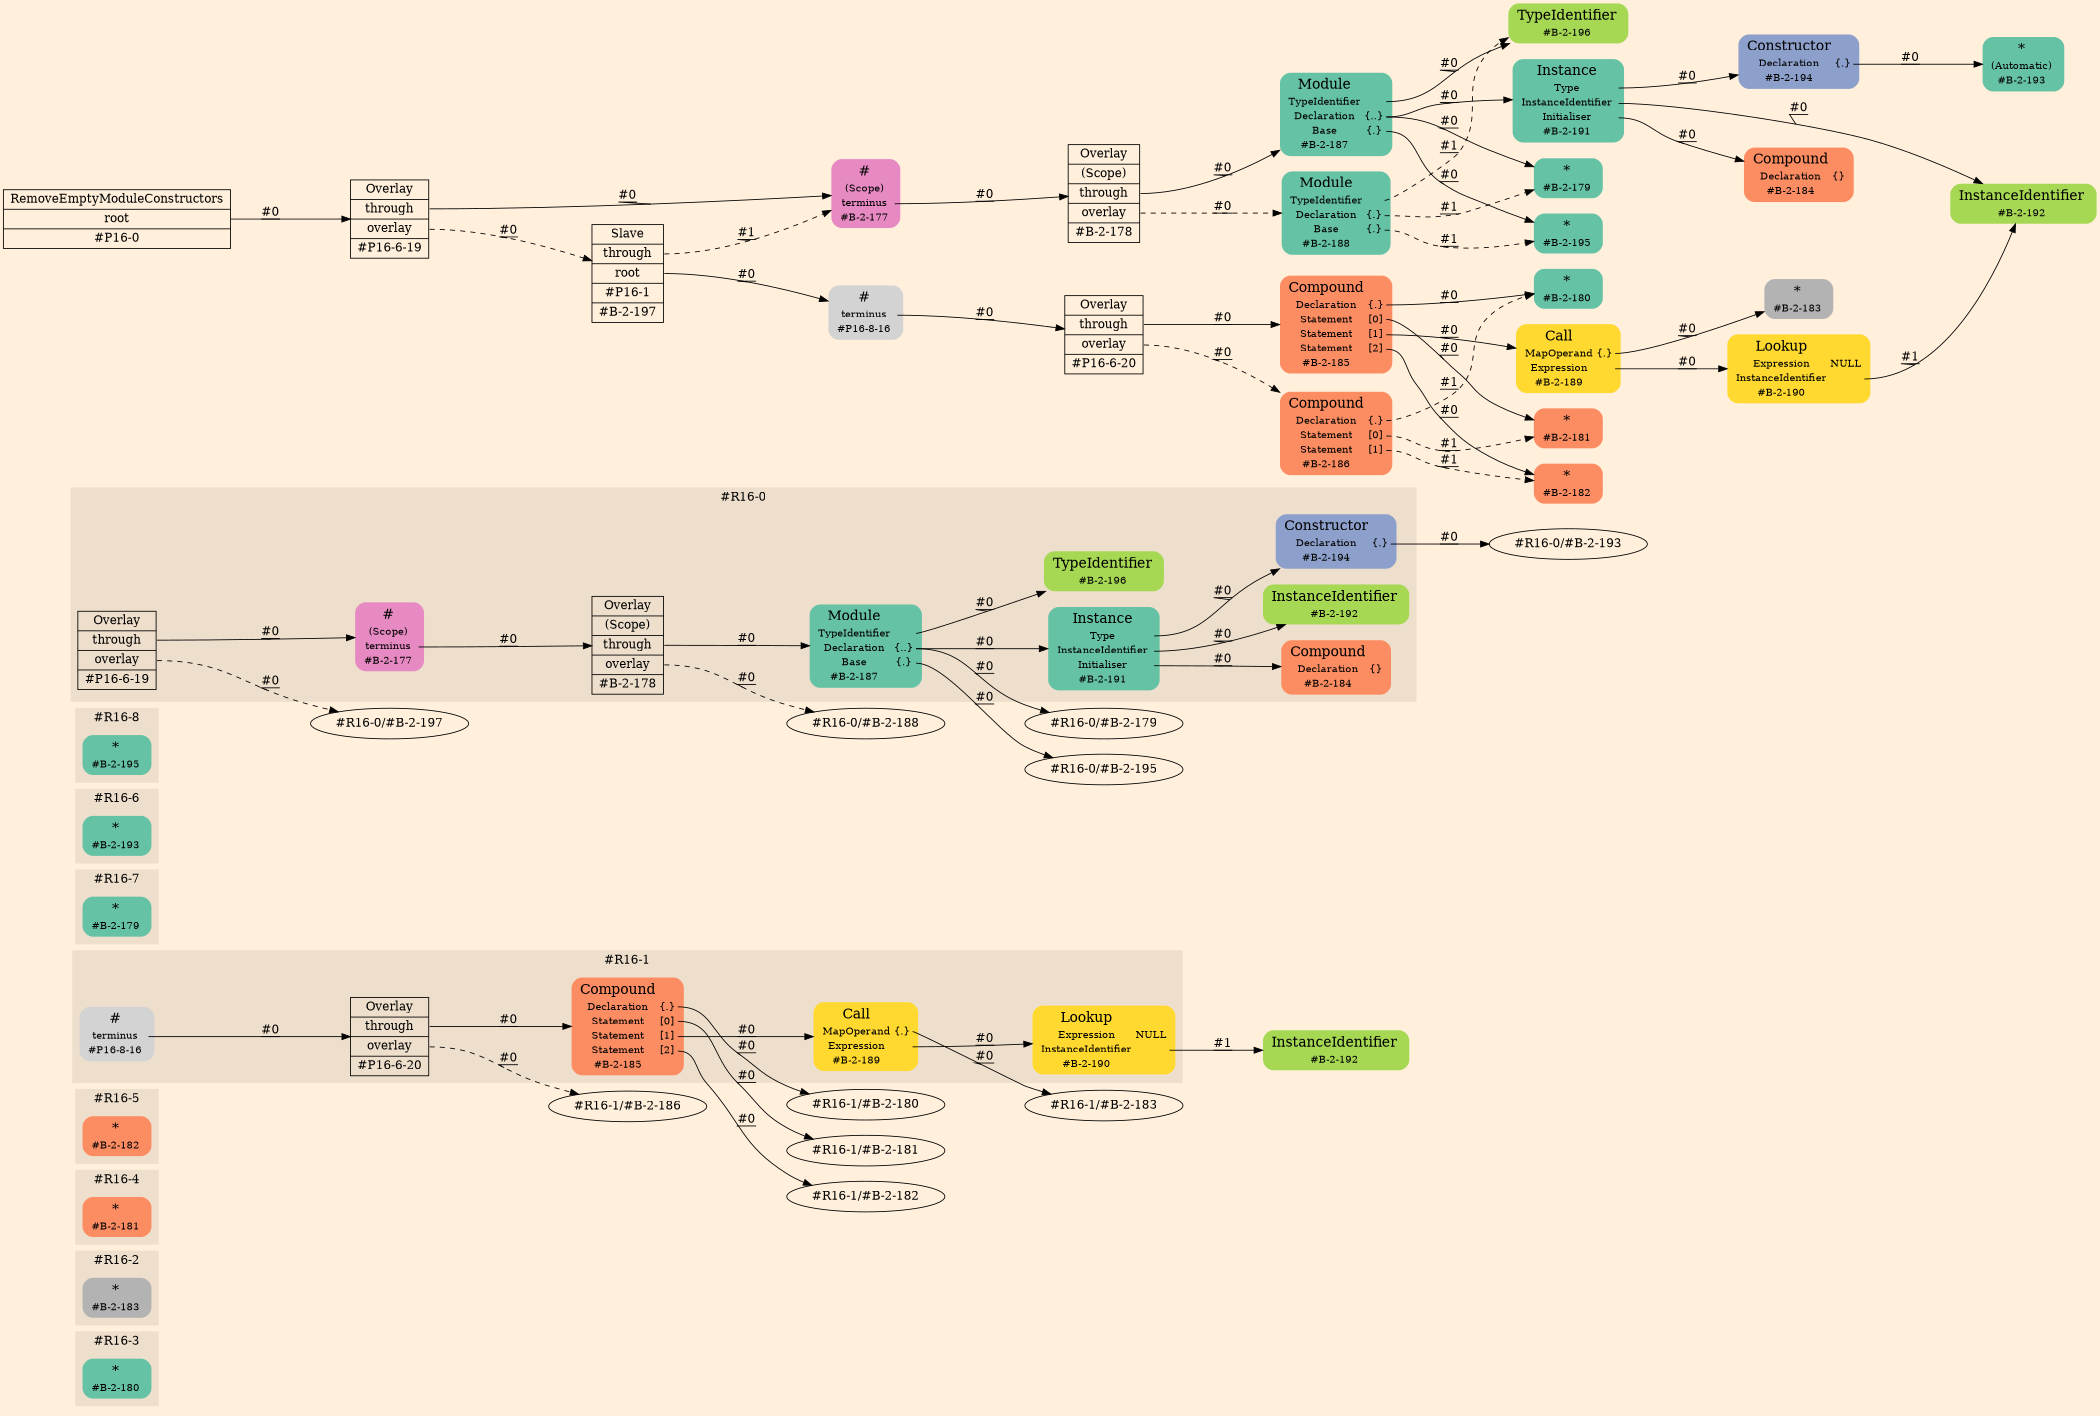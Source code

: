 digraph Inferno {
graph [
rankdir = "LR"
ranksep = 1.0
size = "14,20"
bgcolor = antiquewhite1
color = black
fontcolor = black
];
node [
];
subgraph "cluster#R16-3" {
label = "#R16-3"
style = "filled"
color = antiquewhite2
"#R16-3/#B-2-180" [
shape = "plaintext"
fillcolor = "/set28/1"
label = <<TABLE BORDER="0" CELLBORDER="0" CELLSPACING="0">
 <TR>
  <TD><FONT POINT-SIZE="16.0">*</FONT></TD>
  <TD></TD>
 </TR>
 <TR>
  <TD>#B-2-180</TD>
  <TD PORT="port0"></TD>
 </TR>
</TABLE>>
style = "rounded,filled"
fontsize = "12"
];
}
subgraph "cluster#R16-2" {
label = "#R16-2"
style = "filled"
color = antiquewhite2
"#R16-2/#B-2-183" [
shape = "plaintext"
fillcolor = "/set28/8"
label = <<TABLE BORDER="0" CELLBORDER="0" CELLSPACING="0">
 <TR>
  <TD><FONT POINT-SIZE="16.0">*</FONT></TD>
  <TD></TD>
 </TR>
 <TR>
  <TD>#B-2-183</TD>
  <TD PORT="port0"></TD>
 </TR>
</TABLE>>
style = "rounded,filled"
fontsize = "12"
];
}
subgraph "cluster#R16-4" {
label = "#R16-4"
style = "filled"
color = antiquewhite2
"#R16-4/#B-2-181" [
shape = "plaintext"
fillcolor = "/set28/2"
label = <<TABLE BORDER="0" CELLBORDER="0" CELLSPACING="0">
 <TR>
  <TD><FONT POINT-SIZE="16.0">*</FONT></TD>
  <TD></TD>
 </TR>
 <TR>
  <TD>#B-2-181</TD>
  <TD PORT="port0"></TD>
 </TR>
</TABLE>>
style = "rounded,filled"
fontsize = "12"
];
}
subgraph "cluster#R16-5" {
label = "#R16-5"
style = "filled"
color = antiquewhite2
"#R16-5/#B-2-182" [
shape = "plaintext"
fillcolor = "/set28/2"
label = <<TABLE BORDER="0" CELLBORDER="0" CELLSPACING="0">
 <TR>
  <TD><FONT POINT-SIZE="16.0">*</FONT></TD>
  <TD></TD>
 </TR>
 <TR>
  <TD>#B-2-182</TD>
  <TD PORT="port0"></TD>
 </TR>
</TABLE>>
style = "rounded,filled"
fontsize = "12"
];
}
subgraph "cluster#R16-1" {
label = "#R16-1"
style = "filled"
color = antiquewhite2
"#R16-1/#B-2-190" [
shape = "plaintext"
fillcolor = "/set28/6"
label = <<TABLE BORDER="0" CELLBORDER="0" CELLSPACING="0">
 <TR>
  <TD><FONT POINT-SIZE="16.0">Lookup</FONT></TD>
  <TD></TD>
 </TR>
 <TR>
  <TD>Expression</TD>
  <TD PORT="port0">NULL</TD>
 </TR>
 <TR>
  <TD>InstanceIdentifier</TD>
  <TD PORT="port1"></TD>
 </TR>
 <TR>
  <TD>#B-2-190</TD>
  <TD PORT="port2"></TD>
 </TR>
</TABLE>>
style = "rounded,filled"
fontsize = "12"
];
"#R16-1/#B-2-189" [
shape = "plaintext"
fillcolor = "/set28/6"
label = <<TABLE BORDER="0" CELLBORDER="0" CELLSPACING="0">
 <TR>
  <TD><FONT POINT-SIZE="16.0">Call</FONT></TD>
  <TD></TD>
 </TR>
 <TR>
  <TD>MapOperand</TD>
  <TD PORT="port0">{.}</TD>
 </TR>
 <TR>
  <TD>Expression</TD>
  <TD PORT="port1"></TD>
 </TR>
 <TR>
  <TD>#B-2-189</TD>
  <TD PORT="port2"></TD>
 </TR>
</TABLE>>
style = "rounded,filled"
fontsize = "12"
];
"#R16-1/#B-2-185" [
shape = "plaintext"
fillcolor = "/set28/2"
label = <<TABLE BORDER="0" CELLBORDER="0" CELLSPACING="0">
 <TR>
  <TD><FONT POINT-SIZE="16.0">Compound</FONT></TD>
  <TD></TD>
 </TR>
 <TR>
  <TD>Declaration</TD>
  <TD PORT="port0">{.}</TD>
 </TR>
 <TR>
  <TD>Statement</TD>
  <TD PORT="port1">[0]</TD>
 </TR>
 <TR>
  <TD>Statement</TD>
  <TD PORT="port2">[1]</TD>
 </TR>
 <TR>
  <TD>Statement</TD>
  <TD PORT="port3">[2]</TD>
 </TR>
 <TR>
  <TD>#B-2-185</TD>
  <TD PORT="port4"></TD>
 </TR>
</TABLE>>
style = "rounded,filled"
fontsize = "12"
];
"#R16-1/#P16-8-16" [
shape = "plaintext"
label = <<TABLE BORDER="0" CELLBORDER="0" CELLSPACING="0">
 <TR>
  <TD><FONT POINT-SIZE="16.0">#</FONT></TD>
  <TD></TD>
 </TR>
 <TR>
  <TD>terminus</TD>
  <TD PORT="port0"></TD>
 </TR>
 <TR>
  <TD>#P16-8-16</TD>
  <TD PORT="port1"></TD>
 </TR>
</TABLE>>
style = "rounded,filled"
fontsize = "12"
];
"#R16-1/#P16-6-20" [
shape = "record"
fillcolor = antiquewhite2
label = "<fixed> Overlay | <port0> through | <port1> overlay | <port2> #P16-6-20"
style = "filled"
fontsize = "14"
color = black
fontcolor = black
];
}
"#R16-1/#B-2-192" [
shape = "plaintext"
fillcolor = "/set28/5"
label = <<TABLE BORDER="0" CELLBORDER="0" CELLSPACING="0">
 <TR>
  <TD><FONT POINT-SIZE="16.0">InstanceIdentifier</FONT></TD>
  <TD></TD>
 </TR>
 <TR>
  <TD>#B-2-192</TD>
  <TD PORT="port0"></TD>
 </TR>
</TABLE>>
style = "rounded,filled"
fontsize = "12"
];
"#R16-1/#B-2-190":port1 -> "#R16-1/#B-2-192" [style="solid"
label = "#1"
decorate = true
color = black
fontcolor = black
];
"#R16-1/#B-2-189":port0 -> "#R16-1/#B-2-183" [style="solid"
label = "#0"
decorate = true
color = black
fontcolor = black
];
"#R16-1/#B-2-189":port1 -> "#R16-1/#B-2-190" [style="solid"
label = "#0"
decorate = true
color = black
fontcolor = black
];
"#R16-1/#B-2-185":port0 -> "#R16-1/#B-2-180" [style="solid"
label = "#0"
decorate = true
color = black
fontcolor = black
];
"#R16-1/#B-2-185":port1 -> "#R16-1/#B-2-181" [style="solid"
label = "#0"
decorate = true
color = black
fontcolor = black
];
"#R16-1/#B-2-185":port2 -> "#R16-1/#B-2-189" [style="solid"
label = "#0"
decorate = true
color = black
fontcolor = black
];
"#R16-1/#B-2-185":port3 -> "#R16-1/#B-2-182" [style="solid"
label = "#0"
decorate = true
color = black
fontcolor = black
];
"#R16-1/#P16-8-16":port0 -> "#R16-1/#P16-6-20" [style="solid"
label = "#0"
decorate = true
color = black
fontcolor = black
];
"#R16-1/#P16-6-20":port0 -> "#R16-1/#B-2-185" [style="solid"
label = "#0"
decorate = true
color = black
fontcolor = black
];
"#R16-1/#P16-6-20":port1 -> "#R16-1/#B-2-186" [style="dashed"
label = "#0"
decorate = true
color = black
fontcolor = black
];
subgraph "cluster#R16-7" {
label = "#R16-7"
style = "filled"
color = antiquewhite2
"#R16-7/#B-2-179" [
shape = "plaintext"
fillcolor = "/set28/1"
label = <<TABLE BORDER="0" CELLBORDER="0" CELLSPACING="0">
 <TR>
  <TD><FONT POINT-SIZE="16.0">*</FONT></TD>
  <TD></TD>
 </TR>
 <TR>
  <TD>#B-2-179</TD>
  <TD PORT="port0"></TD>
 </TR>
</TABLE>>
style = "rounded,filled"
fontsize = "12"
];
}
subgraph "cluster#R16-6" {
label = "#R16-6"
style = "filled"
color = antiquewhite2
"#R16-6/#B-2-193" [
shape = "plaintext"
fillcolor = "/set28/1"
label = <<TABLE BORDER="0" CELLBORDER="0" CELLSPACING="0">
 <TR>
  <TD><FONT POINT-SIZE="16.0">*</FONT></TD>
  <TD></TD>
 </TR>
 <TR>
  <TD>#B-2-193</TD>
  <TD PORT="port0"></TD>
 </TR>
</TABLE>>
style = "rounded,filled"
fontsize = "12"
];
}
subgraph "cluster#R16-8" {
label = "#R16-8"
style = "filled"
color = antiquewhite2
"#R16-8/#B-2-195" [
shape = "plaintext"
fillcolor = "/set28/1"
label = <<TABLE BORDER="0" CELLBORDER="0" CELLSPACING="0">
 <TR>
  <TD><FONT POINT-SIZE="16.0">*</FONT></TD>
  <TD></TD>
 </TR>
 <TR>
  <TD>#B-2-195</TD>
  <TD PORT="port0"></TD>
 </TR>
</TABLE>>
style = "rounded,filled"
fontsize = "12"
];
}
subgraph "cluster#R16-0" {
label = "#R16-0"
style = "filled"
color = antiquewhite2
"#R16-0/#B-2-194" [
shape = "plaintext"
fillcolor = "/set28/3"
label = <<TABLE BORDER="0" CELLBORDER="0" CELLSPACING="0">
 <TR>
  <TD><FONT POINT-SIZE="16.0">Constructor</FONT></TD>
  <TD></TD>
 </TR>
 <TR>
  <TD>Declaration</TD>
  <TD PORT="port0">{.}</TD>
 </TR>
 <TR>
  <TD>#B-2-194</TD>
  <TD PORT="port1"></TD>
 </TR>
</TABLE>>
style = "rounded,filled"
fontsize = "12"
];
"#R16-0/#B-2-177" [
shape = "plaintext"
fillcolor = "/set28/4"
label = <<TABLE BORDER="0" CELLBORDER="0" CELLSPACING="0">
 <TR>
  <TD><FONT POINT-SIZE="16.0">#</FONT></TD>
  <TD></TD>
 </TR>
 <TR>
  <TD>(Scope)</TD>
  <TD PORT="port0"></TD>
 </TR>
 <TR>
  <TD>terminus</TD>
  <TD PORT="port1"></TD>
 </TR>
 <TR>
  <TD>#B-2-177</TD>
  <TD PORT="port2"></TD>
 </TR>
</TABLE>>
style = "rounded,filled"
fontsize = "12"
];
"#R16-0/#B-2-196" [
shape = "plaintext"
fillcolor = "/set28/5"
label = <<TABLE BORDER="0" CELLBORDER="0" CELLSPACING="0">
 <TR>
  <TD><FONT POINT-SIZE="16.0">TypeIdentifier</FONT></TD>
  <TD></TD>
 </TR>
 <TR>
  <TD>#B-2-196</TD>
  <TD PORT="port0"></TD>
 </TR>
</TABLE>>
style = "rounded,filled"
fontsize = "12"
];
"#R16-0/#P16-6-19" [
shape = "record"
fillcolor = antiquewhite2
label = "<fixed> Overlay | <port0> through | <port1> overlay | <port2> #P16-6-19"
style = "filled"
fontsize = "14"
color = black
fontcolor = black
];
"#R16-0/#B-2-184" [
shape = "plaintext"
fillcolor = "/set28/2"
label = <<TABLE BORDER="0" CELLBORDER="0" CELLSPACING="0">
 <TR>
  <TD><FONT POINT-SIZE="16.0">Compound</FONT></TD>
  <TD></TD>
 </TR>
 <TR>
  <TD>Declaration</TD>
  <TD PORT="port0">{}</TD>
 </TR>
 <TR>
  <TD>#B-2-184</TD>
  <TD PORT="port1"></TD>
 </TR>
</TABLE>>
style = "rounded,filled"
fontsize = "12"
];
"#R16-0/#B-2-191" [
shape = "plaintext"
fillcolor = "/set28/1"
label = <<TABLE BORDER="0" CELLBORDER="0" CELLSPACING="0">
 <TR>
  <TD><FONT POINT-SIZE="16.0">Instance</FONT></TD>
  <TD></TD>
 </TR>
 <TR>
  <TD>Type</TD>
  <TD PORT="port0"></TD>
 </TR>
 <TR>
  <TD>InstanceIdentifier</TD>
  <TD PORT="port1"></TD>
 </TR>
 <TR>
  <TD>Initialiser</TD>
  <TD PORT="port2"></TD>
 </TR>
 <TR>
  <TD>#B-2-191</TD>
  <TD PORT="port3"></TD>
 </TR>
</TABLE>>
style = "rounded,filled"
fontsize = "12"
];
"#R16-0/#B-2-178" [
shape = "record"
fillcolor = antiquewhite2
label = "<fixed> Overlay | <port0> (Scope) | <port1> through | <port2> overlay | <port3> #B-2-178"
style = "filled"
fontsize = "14"
color = black
fontcolor = black
];
"#R16-0/#B-2-192" [
shape = "plaintext"
fillcolor = "/set28/5"
label = <<TABLE BORDER="0" CELLBORDER="0" CELLSPACING="0">
 <TR>
  <TD><FONT POINT-SIZE="16.0">InstanceIdentifier</FONT></TD>
  <TD></TD>
 </TR>
 <TR>
  <TD>#B-2-192</TD>
  <TD PORT="port0"></TD>
 </TR>
</TABLE>>
style = "rounded,filled"
fontsize = "12"
];
"#R16-0/#B-2-187" [
shape = "plaintext"
fillcolor = "/set28/1"
label = <<TABLE BORDER="0" CELLBORDER="0" CELLSPACING="0">
 <TR>
  <TD><FONT POINT-SIZE="16.0">Module</FONT></TD>
  <TD></TD>
 </TR>
 <TR>
  <TD>TypeIdentifier</TD>
  <TD PORT="port0"></TD>
 </TR>
 <TR>
  <TD>Declaration</TD>
  <TD PORT="port1">{..}</TD>
 </TR>
 <TR>
  <TD>Base</TD>
  <TD PORT="port2">{.}</TD>
 </TR>
 <TR>
  <TD>#B-2-187</TD>
  <TD PORT="port3"></TD>
 </TR>
</TABLE>>
style = "rounded,filled"
fontsize = "12"
];
}
"#R16-0/#B-2-194":port0 -> "#R16-0/#B-2-193" [style="solid"
label = "#0"
decorate = true
color = black
fontcolor = black
];
"#R16-0/#B-2-177":port1 -> "#R16-0/#B-2-178" [style="solid"
label = "#0"
decorate = true
color = black
fontcolor = black
];
"#R16-0/#P16-6-19":port0 -> "#R16-0/#B-2-177" [style="solid"
label = "#0"
decorate = true
color = black
fontcolor = black
];
"#R16-0/#P16-6-19":port1 -> "#R16-0/#B-2-197" [style="dashed"
label = "#0"
decorate = true
color = black
fontcolor = black
];
"#R16-0/#B-2-191":port0 -> "#R16-0/#B-2-194" [style="solid"
label = "#0"
decorate = true
color = black
fontcolor = black
];
"#R16-0/#B-2-191":port1 -> "#R16-0/#B-2-192" [style="solid"
label = "#0"
decorate = true
color = black
fontcolor = black
];
"#R16-0/#B-2-191":port2 -> "#R16-0/#B-2-184" [style="solid"
label = "#0"
decorate = true
color = black
fontcolor = black
];
"#R16-0/#B-2-178":port1 -> "#R16-0/#B-2-187" [style="solid"
label = "#0"
decorate = true
color = black
fontcolor = black
];
"#R16-0/#B-2-178":port2 -> "#R16-0/#B-2-188" [style="dashed"
label = "#0"
decorate = true
color = black
fontcolor = black
];
"#R16-0/#B-2-187":port0 -> "#R16-0/#B-2-196" [style="solid"
label = "#0"
decorate = true
color = black
fontcolor = black
];
"#R16-0/#B-2-187":port1 -> "#R16-0/#B-2-191" [style="solid"
label = "#0"
decorate = true
color = black
fontcolor = black
];
"#R16-0/#B-2-187":port1 -> "#R16-0/#B-2-179" [style="solid"
label = "#0"
decorate = true
color = black
fontcolor = black
];
"#R16-0/#B-2-187":port2 -> "#R16-0/#B-2-195" [style="solid"
label = "#0"
decorate = true
color = black
fontcolor = black
];
"CR#P16-0" [
shape = "record"
fillcolor = antiquewhite1
label = "<fixed> RemoveEmptyModuleConstructors | <port0> root | <port1> #P16-0"
style = "filled"
fontsize = "14"
color = black
fontcolor = black
];
"#P16-6-19" [
shape = "record"
fillcolor = antiquewhite1
label = "<fixed> Overlay | <port0> through | <port1> overlay | <port2> #P16-6-19"
style = "filled"
fontsize = "14"
color = black
fontcolor = black
];
"#B-2-177" [
shape = "plaintext"
fillcolor = "/set28/4"
label = <<TABLE BORDER="0" CELLBORDER="0" CELLSPACING="0">
 <TR>
  <TD><FONT POINT-SIZE="16.0">#</FONT></TD>
  <TD></TD>
 </TR>
 <TR>
  <TD>(Scope)</TD>
  <TD PORT="port0"></TD>
 </TR>
 <TR>
  <TD>terminus</TD>
  <TD PORT="port1"></TD>
 </TR>
 <TR>
  <TD>#B-2-177</TD>
  <TD PORT="port2"></TD>
 </TR>
</TABLE>>
style = "rounded,filled"
fontsize = "12"
];
"#B-2-178" [
shape = "record"
fillcolor = antiquewhite1
label = "<fixed> Overlay | <port0> (Scope) | <port1> through | <port2> overlay | <port3> #B-2-178"
style = "filled"
fontsize = "14"
color = black
fontcolor = black
];
"#B-2-187" [
shape = "plaintext"
fillcolor = "/set28/1"
label = <<TABLE BORDER="0" CELLBORDER="0" CELLSPACING="0">
 <TR>
  <TD><FONT POINT-SIZE="16.0">Module</FONT></TD>
  <TD></TD>
 </TR>
 <TR>
  <TD>TypeIdentifier</TD>
  <TD PORT="port0"></TD>
 </TR>
 <TR>
  <TD>Declaration</TD>
  <TD PORT="port1">{..}</TD>
 </TR>
 <TR>
  <TD>Base</TD>
  <TD PORT="port2">{.}</TD>
 </TR>
 <TR>
  <TD>#B-2-187</TD>
  <TD PORT="port3"></TD>
 </TR>
</TABLE>>
style = "rounded,filled"
fontsize = "12"
];
"#B-2-196" [
shape = "plaintext"
fillcolor = "/set28/5"
label = <<TABLE BORDER="0" CELLBORDER="0" CELLSPACING="0">
 <TR>
  <TD><FONT POINT-SIZE="16.0">TypeIdentifier</FONT></TD>
  <TD></TD>
 </TR>
 <TR>
  <TD>#B-2-196</TD>
  <TD PORT="port0"></TD>
 </TR>
</TABLE>>
style = "rounded,filled"
fontsize = "12"
];
"#B-2-191" [
shape = "plaintext"
fillcolor = "/set28/1"
label = <<TABLE BORDER="0" CELLBORDER="0" CELLSPACING="0">
 <TR>
  <TD><FONT POINT-SIZE="16.0">Instance</FONT></TD>
  <TD></TD>
 </TR>
 <TR>
  <TD>Type</TD>
  <TD PORT="port0"></TD>
 </TR>
 <TR>
  <TD>InstanceIdentifier</TD>
  <TD PORT="port1"></TD>
 </TR>
 <TR>
  <TD>Initialiser</TD>
  <TD PORT="port2"></TD>
 </TR>
 <TR>
  <TD>#B-2-191</TD>
  <TD PORT="port3"></TD>
 </TR>
</TABLE>>
style = "rounded,filled"
fontsize = "12"
];
"#B-2-194" [
shape = "plaintext"
fillcolor = "/set28/3"
label = <<TABLE BORDER="0" CELLBORDER="0" CELLSPACING="0">
 <TR>
  <TD><FONT POINT-SIZE="16.0">Constructor</FONT></TD>
  <TD></TD>
 </TR>
 <TR>
  <TD>Declaration</TD>
  <TD PORT="port0">{.}</TD>
 </TR>
 <TR>
  <TD>#B-2-194</TD>
  <TD PORT="port1"></TD>
 </TR>
</TABLE>>
style = "rounded,filled"
fontsize = "12"
];
"#B-2-193" [
shape = "plaintext"
fillcolor = "/set28/1"
label = <<TABLE BORDER="0" CELLBORDER="0" CELLSPACING="0">
 <TR>
  <TD><FONT POINT-SIZE="16.0">*</FONT></TD>
  <TD></TD>
 </TR>
 <TR>
  <TD>(Automatic)</TD>
  <TD PORT="port0"></TD>
 </TR>
 <TR>
  <TD>#B-2-193</TD>
  <TD PORT="port1"></TD>
 </TR>
</TABLE>>
style = "rounded,filled"
fontsize = "12"
];
"#B-2-192" [
shape = "plaintext"
fillcolor = "/set28/5"
label = <<TABLE BORDER="0" CELLBORDER="0" CELLSPACING="0">
 <TR>
  <TD><FONT POINT-SIZE="16.0">InstanceIdentifier</FONT></TD>
  <TD></TD>
 </TR>
 <TR>
  <TD>#B-2-192</TD>
  <TD PORT="port0"></TD>
 </TR>
</TABLE>>
style = "rounded,filled"
fontsize = "12"
];
"#B-2-184" [
shape = "plaintext"
fillcolor = "/set28/2"
label = <<TABLE BORDER="0" CELLBORDER="0" CELLSPACING="0">
 <TR>
  <TD><FONT POINT-SIZE="16.0">Compound</FONT></TD>
  <TD></TD>
 </TR>
 <TR>
  <TD>Declaration</TD>
  <TD PORT="port0">{}</TD>
 </TR>
 <TR>
  <TD>#B-2-184</TD>
  <TD PORT="port1"></TD>
 </TR>
</TABLE>>
style = "rounded,filled"
fontsize = "12"
];
"#B-2-179" [
shape = "plaintext"
fillcolor = "/set28/1"
label = <<TABLE BORDER="0" CELLBORDER="0" CELLSPACING="0">
 <TR>
  <TD><FONT POINT-SIZE="16.0">*</FONT></TD>
  <TD></TD>
 </TR>
 <TR>
  <TD>#B-2-179</TD>
  <TD PORT="port0"></TD>
 </TR>
</TABLE>>
style = "rounded,filled"
fontsize = "12"
];
"#B-2-195" [
shape = "plaintext"
fillcolor = "/set28/1"
label = <<TABLE BORDER="0" CELLBORDER="0" CELLSPACING="0">
 <TR>
  <TD><FONT POINT-SIZE="16.0">*</FONT></TD>
  <TD></TD>
 </TR>
 <TR>
  <TD>#B-2-195</TD>
  <TD PORT="port0"></TD>
 </TR>
</TABLE>>
style = "rounded,filled"
fontsize = "12"
];
"#B-2-188" [
shape = "plaintext"
fillcolor = "/set28/1"
label = <<TABLE BORDER="0" CELLBORDER="0" CELLSPACING="0">
 <TR>
  <TD><FONT POINT-SIZE="16.0">Module</FONT></TD>
  <TD></TD>
 </TR>
 <TR>
  <TD>TypeIdentifier</TD>
  <TD PORT="port0"></TD>
 </TR>
 <TR>
  <TD>Declaration</TD>
  <TD PORT="port1">{.}</TD>
 </TR>
 <TR>
  <TD>Base</TD>
  <TD PORT="port2">{.}</TD>
 </TR>
 <TR>
  <TD>#B-2-188</TD>
  <TD PORT="port3"></TD>
 </TR>
</TABLE>>
style = "rounded,filled"
fontsize = "12"
];
"#B-2-197" [
shape = "record"
fillcolor = antiquewhite1
label = "<fixed> Slave | <port0> through | <port1> root | <port2> #P16-1 | <port3> #B-2-197"
style = "filled"
fontsize = "14"
color = black
fontcolor = black
];
"#P16-8-16" [
shape = "plaintext"
label = <<TABLE BORDER="0" CELLBORDER="0" CELLSPACING="0">
 <TR>
  <TD><FONT POINT-SIZE="16.0">#</FONT></TD>
  <TD></TD>
 </TR>
 <TR>
  <TD>terminus</TD>
  <TD PORT="port0"></TD>
 </TR>
 <TR>
  <TD>#P16-8-16</TD>
  <TD PORT="port1"></TD>
 </TR>
</TABLE>>
style = "rounded,filled"
fontsize = "12"
];
"#P16-6-20" [
shape = "record"
fillcolor = antiquewhite1
label = "<fixed> Overlay | <port0> through | <port1> overlay | <port2> #P16-6-20"
style = "filled"
fontsize = "14"
color = black
fontcolor = black
];
"#B-2-185" [
shape = "plaintext"
fillcolor = "/set28/2"
label = <<TABLE BORDER="0" CELLBORDER="0" CELLSPACING="0">
 <TR>
  <TD><FONT POINT-SIZE="16.0">Compound</FONT></TD>
  <TD></TD>
 </TR>
 <TR>
  <TD>Declaration</TD>
  <TD PORT="port0">{.}</TD>
 </TR>
 <TR>
  <TD>Statement</TD>
  <TD PORT="port1">[0]</TD>
 </TR>
 <TR>
  <TD>Statement</TD>
  <TD PORT="port2">[1]</TD>
 </TR>
 <TR>
  <TD>Statement</TD>
  <TD PORT="port3">[2]</TD>
 </TR>
 <TR>
  <TD>#B-2-185</TD>
  <TD PORT="port4"></TD>
 </TR>
</TABLE>>
style = "rounded,filled"
fontsize = "12"
];
"#B-2-180" [
shape = "plaintext"
fillcolor = "/set28/1"
label = <<TABLE BORDER="0" CELLBORDER="0" CELLSPACING="0">
 <TR>
  <TD><FONT POINT-SIZE="16.0">*</FONT></TD>
  <TD></TD>
 </TR>
 <TR>
  <TD>#B-2-180</TD>
  <TD PORT="port0"></TD>
 </TR>
</TABLE>>
style = "rounded,filled"
fontsize = "12"
];
"#B-2-181" [
shape = "plaintext"
fillcolor = "/set28/2"
label = <<TABLE BORDER="0" CELLBORDER="0" CELLSPACING="0">
 <TR>
  <TD><FONT POINT-SIZE="16.0">*</FONT></TD>
  <TD></TD>
 </TR>
 <TR>
  <TD>#B-2-181</TD>
  <TD PORT="port0"></TD>
 </TR>
</TABLE>>
style = "rounded,filled"
fontsize = "12"
];
"#B-2-189" [
shape = "plaintext"
fillcolor = "/set28/6"
label = <<TABLE BORDER="0" CELLBORDER="0" CELLSPACING="0">
 <TR>
  <TD><FONT POINT-SIZE="16.0">Call</FONT></TD>
  <TD></TD>
 </TR>
 <TR>
  <TD>MapOperand</TD>
  <TD PORT="port0">{.}</TD>
 </TR>
 <TR>
  <TD>Expression</TD>
  <TD PORT="port1"></TD>
 </TR>
 <TR>
  <TD>#B-2-189</TD>
  <TD PORT="port2"></TD>
 </TR>
</TABLE>>
style = "rounded,filled"
fontsize = "12"
];
"#B-2-183" [
shape = "plaintext"
fillcolor = "/set28/8"
label = <<TABLE BORDER="0" CELLBORDER="0" CELLSPACING="0">
 <TR>
  <TD><FONT POINT-SIZE="16.0">*</FONT></TD>
  <TD></TD>
 </TR>
 <TR>
  <TD>#B-2-183</TD>
  <TD PORT="port0"></TD>
 </TR>
</TABLE>>
style = "rounded,filled"
fontsize = "12"
];
"#B-2-190" [
shape = "plaintext"
fillcolor = "/set28/6"
label = <<TABLE BORDER="0" CELLBORDER="0" CELLSPACING="0">
 <TR>
  <TD><FONT POINT-SIZE="16.0">Lookup</FONT></TD>
  <TD></TD>
 </TR>
 <TR>
  <TD>Expression</TD>
  <TD PORT="port0">NULL</TD>
 </TR>
 <TR>
  <TD>InstanceIdentifier</TD>
  <TD PORT="port1"></TD>
 </TR>
 <TR>
  <TD>#B-2-190</TD>
  <TD PORT="port2"></TD>
 </TR>
</TABLE>>
style = "rounded,filled"
fontsize = "12"
];
"#B-2-182" [
shape = "plaintext"
fillcolor = "/set28/2"
label = <<TABLE BORDER="0" CELLBORDER="0" CELLSPACING="0">
 <TR>
  <TD><FONT POINT-SIZE="16.0">*</FONT></TD>
  <TD></TD>
 </TR>
 <TR>
  <TD>#B-2-182</TD>
  <TD PORT="port0"></TD>
 </TR>
</TABLE>>
style = "rounded,filled"
fontsize = "12"
];
"#B-2-186" [
shape = "plaintext"
fillcolor = "/set28/2"
label = <<TABLE BORDER="0" CELLBORDER="0" CELLSPACING="0">
 <TR>
  <TD><FONT POINT-SIZE="16.0">Compound</FONT></TD>
  <TD></TD>
 </TR>
 <TR>
  <TD>Declaration</TD>
  <TD PORT="port0">{.}</TD>
 </TR>
 <TR>
  <TD>Statement</TD>
  <TD PORT="port1">[0]</TD>
 </TR>
 <TR>
  <TD>Statement</TD>
  <TD PORT="port2">[1]</TD>
 </TR>
 <TR>
  <TD>#B-2-186</TD>
  <TD PORT="port3"></TD>
 </TR>
</TABLE>>
style = "rounded,filled"
fontsize = "12"
];
"CR#P16-0":port0 -> "#P16-6-19" [style="solid"
label = "#0"
decorate = true
color = black
fontcolor = black
];
"#P16-6-19":port0 -> "#B-2-177" [style="solid"
label = "#0"
decorate = true
color = black
fontcolor = black
];
"#P16-6-19":port1 -> "#B-2-197" [style="dashed"
label = "#0"
decorate = true
color = black
fontcolor = black
];
"#B-2-177":port1 -> "#B-2-178" [style="solid"
label = "#0"
decorate = true
color = black
fontcolor = black
];
"#B-2-178":port1 -> "#B-2-187" [style="solid"
label = "#0"
decorate = true
color = black
fontcolor = black
];
"#B-2-178":port2 -> "#B-2-188" [style="dashed"
label = "#0"
decorate = true
color = black
fontcolor = black
];
"#B-2-187":port0 -> "#B-2-196" [style="solid"
label = "#0"
decorate = true
color = black
fontcolor = black
];
"#B-2-187":port1 -> "#B-2-191" [style="solid"
label = "#0"
decorate = true
color = black
fontcolor = black
];
"#B-2-187":port1 -> "#B-2-179" [style="solid"
label = "#0"
decorate = true
color = black
fontcolor = black
];
"#B-2-187":port2 -> "#B-2-195" [style="solid"
label = "#0"
decorate = true
color = black
fontcolor = black
];
"#B-2-191":port0 -> "#B-2-194" [style="solid"
label = "#0"
decorate = true
color = black
fontcolor = black
];
"#B-2-191":port1 -> "#B-2-192" [style="solid"
label = "#0"
decorate = true
color = black
fontcolor = black
];
"#B-2-191":port2 -> "#B-2-184" [style="solid"
label = "#0"
decorate = true
color = black
fontcolor = black
];
"#B-2-194":port0 -> "#B-2-193" [style="solid"
label = "#0"
decorate = true
color = black
fontcolor = black
];
"#B-2-188":port0 -> "#B-2-196" [style="dashed"
label = "#1"
decorate = true
color = black
fontcolor = black
];
"#B-2-188":port1 -> "#B-2-179" [style="dashed"
label = "#1"
decorate = true
color = black
fontcolor = black
];
"#B-2-188":port2 -> "#B-2-195" [style="dashed"
label = "#1"
decorate = true
color = black
fontcolor = black
];
"#B-2-197":port0 -> "#B-2-177" [style="dashed"
label = "#1"
decorate = true
color = black
fontcolor = black
];
"#B-2-197":port1 -> "#P16-8-16" [style="solid"
label = "#0"
decorate = true
color = black
fontcolor = black
];
"#P16-8-16":port0 -> "#P16-6-20" [style="solid"
label = "#0"
decorate = true
color = black
fontcolor = black
];
"#P16-6-20":port0 -> "#B-2-185" [style="solid"
label = "#0"
decorate = true
color = black
fontcolor = black
];
"#P16-6-20":port1 -> "#B-2-186" [style="dashed"
label = "#0"
decorate = true
color = black
fontcolor = black
];
"#B-2-185":port0 -> "#B-2-180" [style="solid"
label = "#0"
decorate = true
color = black
fontcolor = black
];
"#B-2-185":port1 -> "#B-2-181" [style="solid"
label = "#0"
decorate = true
color = black
fontcolor = black
];
"#B-2-185":port2 -> "#B-2-189" [style="solid"
label = "#0"
decorate = true
color = black
fontcolor = black
];
"#B-2-185":port3 -> "#B-2-182" [style="solid"
label = "#0"
decorate = true
color = black
fontcolor = black
];
"#B-2-189":port0 -> "#B-2-183" [style="solid"
label = "#0"
decorate = true
color = black
fontcolor = black
];
"#B-2-189":port1 -> "#B-2-190" [style="solid"
label = "#0"
decorate = true
color = black
fontcolor = black
];
"#B-2-190":port1 -> "#B-2-192" [style="solid"
label = "#1"
decorate = true
color = black
fontcolor = black
];
"#B-2-186":port0 -> "#B-2-180" [style="dashed"
label = "#1"
decorate = true
color = black
fontcolor = black
];
"#B-2-186":port1 -> "#B-2-181" [style="dashed"
label = "#1"
decorate = true
color = black
fontcolor = black
];
"#B-2-186":port2 -> "#B-2-182" [style="dashed"
label = "#1"
decorate = true
color = black
fontcolor = black
];
}
